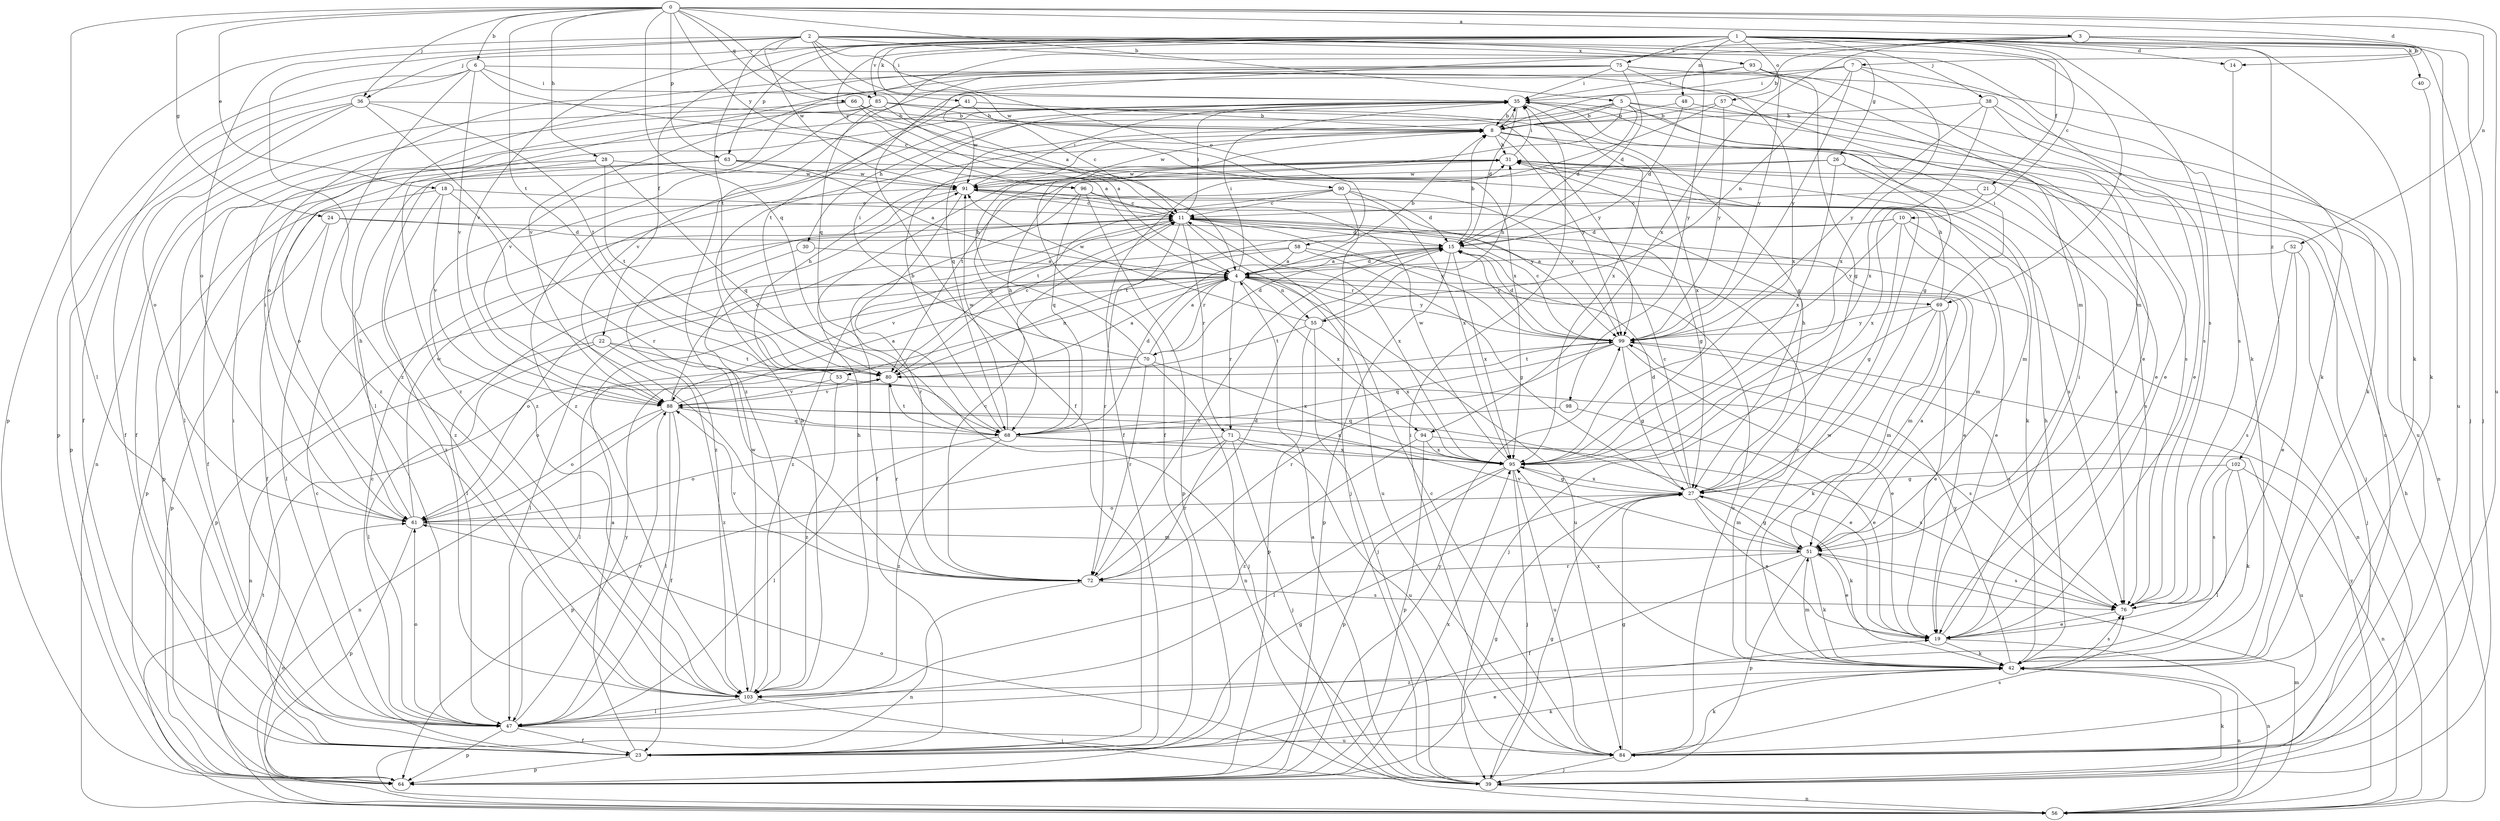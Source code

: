 strict digraph  {
0;
1;
2;
3;
4;
5;
6;
7;
8;
10;
11;
14;
15;
18;
19;
21;
22;
23;
24;
26;
27;
28;
30;
31;
35;
36;
38;
39;
40;
41;
42;
47;
48;
51;
52;
53;
55;
56;
57;
58;
61;
63;
64;
66;
68;
69;
70;
71;
72;
75;
76;
80;
84;
85;
88;
90;
91;
93;
94;
95;
96;
98;
99;
102;
103;
0 -> 3  [label=a];
0 -> 5  [label=b];
0 -> 6  [label=b];
0 -> 14  [label=d];
0 -> 18  [label=e];
0 -> 24  [label=g];
0 -> 28  [label=h];
0 -> 36  [label=j];
0 -> 47  [label=l];
0 -> 52  [label=n];
0 -> 63  [label=p];
0 -> 66  [label=q];
0 -> 68  [label=q];
0 -> 80  [label=t];
0 -> 84  [label=u];
0 -> 85  [label=v];
0 -> 96  [label=y];
1 -> 10  [label=c];
1 -> 14  [label=d];
1 -> 21  [label=f];
1 -> 22  [label=f];
1 -> 36  [label=j];
1 -> 38  [label=j];
1 -> 39  [label=j];
1 -> 40  [label=k];
1 -> 41  [label=k];
1 -> 42  [label=k];
1 -> 48  [label=m];
1 -> 57  [label=o];
1 -> 58  [label=o];
1 -> 63  [label=p];
1 -> 75  [label=s];
1 -> 76  [label=s];
1 -> 85  [label=v];
1 -> 88  [label=v];
1 -> 96  [label=y];
1 -> 102  [label=z];
2 -> 4  [label=a];
2 -> 26  [label=g];
2 -> 35  [label=i];
2 -> 42  [label=k];
2 -> 61  [label=o];
2 -> 64  [label=p];
2 -> 69  [label=r];
2 -> 80  [label=t];
2 -> 90  [label=w];
2 -> 91  [label=w];
2 -> 93  [label=x];
2 -> 98  [label=y];
2 -> 103  [label=z];
3 -> 7  [label=b];
3 -> 8  [label=b];
3 -> 23  [label=f];
3 -> 39  [label=j];
3 -> 68  [label=q];
3 -> 84  [label=u];
3 -> 94  [label=x];
4 -> 8  [label=b];
4 -> 15  [label=d];
4 -> 35  [label=i];
4 -> 47  [label=l];
4 -> 51  [label=m];
4 -> 53  [label=n];
4 -> 55  [label=n];
4 -> 61  [label=o];
4 -> 69  [label=r];
4 -> 70  [label=r];
4 -> 71  [label=r];
4 -> 84  [label=u];
4 -> 94  [label=x];
4 -> 99  [label=y];
5 -> 8  [label=b];
5 -> 15  [label=d];
5 -> 19  [label=e];
5 -> 23  [label=f];
5 -> 27  [label=g];
5 -> 30  [label=h];
5 -> 68  [label=q];
5 -> 84  [label=u];
6 -> 11  [label=c];
6 -> 19  [label=e];
6 -> 23  [label=f];
6 -> 35  [label=i];
6 -> 64  [label=p];
6 -> 88  [label=v];
6 -> 103  [label=z];
7 -> 35  [label=i];
7 -> 55  [label=n];
7 -> 76  [label=s];
7 -> 80  [label=t];
7 -> 95  [label=x];
7 -> 99  [label=y];
8 -> 31  [label=h];
8 -> 35  [label=i];
8 -> 56  [label=n];
8 -> 91  [label=w];
8 -> 95  [label=x];
8 -> 99  [label=y];
10 -> 15  [label=d];
10 -> 19  [label=e];
10 -> 27  [label=g];
10 -> 51  [label=m];
10 -> 80  [label=t];
10 -> 99  [label=y];
11 -> 15  [label=d];
11 -> 35  [label=i];
11 -> 71  [label=r];
11 -> 72  [label=r];
11 -> 84  [label=u];
11 -> 95  [label=x];
11 -> 99  [label=y];
11 -> 103  [label=z];
14 -> 76  [label=s];
15 -> 4  [label=a];
15 -> 8  [label=b];
15 -> 56  [label=n];
15 -> 64  [label=p];
15 -> 72  [label=r];
15 -> 95  [label=x];
15 -> 99  [label=y];
18 -> 11  [label=c];
18 -> 23  [label=f];
18 -> 72  [label=r];
18 -> 88  [label=v];
18 -> 103  [label=z];
19 -> 35  [label=i];
19 -> 42  [label=k];
19 -> 56  [label=n];
21 -> 11  [label=c];
21 -> 76  [label=s];
21 -> 95  [label=x];
22 -> 39  [label=j];
22 -> 47  [label=l];
22 -> 56  [label=n];
22 -> 80  [label=t];
22 -> 103  [label=z];
23 -> 4  [label=a];
23 -> 11  [label=c];
23 -> 19  [label=e];
23 -> 27  [label=g];
23 -> 42  [label=k];
23 -> 64  [label=p];
24 -> 15  [label=d];
24 -> 19  [label=e];
24 -> 47  [label=l];
24 -> 64  [label=p];
26 -> 51  [label=m];
26 -> 76  [label=s];
26 -> 80  [label=t];
26 -> 91  [label=w];
26 -> 95  [label=x];
27 -> 11  [label=c];
27 -> 15  [label=d];
27 -> 19  [label=e];
27 -> 31  [label=h];
27 -> 42  [label=k];
27 -> 51  [label=m];
27 -> 61  [label=o];
27 -> 95  [label=x];
28 -> 23  [label=f];
28 -> 68  [label=q];
28 -> 80  [label=t];
28 -> 91  [label=w];
28 -> 103  [label=z];
30 -> 4  [label=a];
30 -> 47  [label=l];
31 -> 35  [label=i];
31 -> 39  [label=j];
31 -> 42  [label=k];
31 -> 68  [label=q];
31 -> 91  [label=w];
35 -> 8  [label=b];
35 -> 15  [label=d];
35 -> 76  [label=s];
35 -> 95  [label=x];
35 -> 103  [label=z];
36 -> 8  [label=b];
36 -> 23  [label=f];
36 -> 61  [label=o];
36 -> 64  [label=p];
36 -> 72  [label=r];
36 -> 80  [label=t];
38 -> 8  [label=b];
38 -> 19  [label=e];
38 -> 42  [label=k];
38 -> 95  [label=x];
38 -> 99  [label=y];
39 -> 4  [label=a];
39 -> 27  [label=g];
39 -> 42  [label=k];
39 -> 56  [label=n];
39 -> 61  [label=o];
40 -> 42  [label=k];
41 -> 8  [label=b];
41 -> 11  [label=c];
41 -> 88  [label=v];
41 -> 91  [label=w];
42 -> 11  [label=c];
42 -> 31  [label=h];
42 -> 51  [label=m];
42 -> 56  [label=n];
42 -> 76  [label=s];
42 -> 91  [label=w];
42 -> 95  [label=x];
42 -> 99  [label=y];
42 -> 103  [label=z];
47 -> 11  [label=c];
47 -> 23  [label=f];
47 -> 35  [label=i];
47 -> 61  [label=o];
47 -> 64  [label=p];
47 -> 84  [label=u];
47 -> 88  [label=v];
47 -> 99  [label=y];
48 -> 8  [label=b];
48 -> 15  [label=d];
48 -> 84  [label=u];
51 -> 4  [label=a];
51 -> 19  [label=e];
51 -> 23  [label=f];
51 -> 27  [label=g];
51 -> 42  [label=k];
51 -> 64  [label=p];
51 -> 72  [label=r];
51 -> 76  [label=s];
51 -> 88  [label=v];
52 -> 4  [label=a];
52 -> 19  [label=e];
52 -> 39  [label=j];
52 -> 76  [label=s];
53 -> 31  [label=h];
53 -> 76  [label=s];
53 -> 88  [label=v];
53 -> 103  [label=z];
55 -> 31  [label=h];
55 -> 39  [label=j];
55 -> 64  [label=p];
55 -> 80  [label=t];
55 -> 91  [label=w];
55 -> 95  [label=x];
56 -> 31  [label=h];
56 -> 51  [label=m];
56 -> 61  [label=o];
56 -> 80  [label=t];
56 -> 99  [label=y];
57 -> 8  [label=b];
57 -> 19  [label=e];
57 -> 23  [label=f];
57 -> 99  [label=y];
58 -> 4  [label=a];
58 -> 27  [label=g];
58 -> 64  [label=p];
58 -> 84  [label=u];
58 -> 88  [label=v];
61 -> 31  [label=h];
61 -> 35  [label=i];
61 -> 51  [label=m];
61 -> 64  [label=p];
61 -> 91  [label=w];
63 -> 4  [label=a];
63 -> 61  [label=o];
63 -> 64  [label=p];
63 -> 76  [label=s];
63 -> 91  [label=w];
64 -> 27  [label=g];
64 -> 95  [label=x];
64 -> 99  [label=y];
66 -> 4  [label=a];
66 -> 8  [label=b];
66 -> 56  [label=n];
66 -> 88  [label=v];
66 -> 95  [label=x];
68 -> 8  [label=b];
68 -> 15  [label=d];
68 -> 31  [label=h];
68 -> 47  [label=l];
68 -> 80  [label=t];
68 -> 84  [label=u];
68 -> 91  [label=w];
68 -> 95  [label=x];
68 -> 103  [label=z];
69 -> 19  [label=e];
69 -> 31  [label=h];
69 -> 35  [label=i];
69 -> 39  [label=j];
69 -> 42  [label=k];
69 -> 51  [label=m];
69 -> 99  [label=y];
70 -> 4  [label=a];
70 -> 8  [label=b];
70 -> 15  [label=d];
70 -> 35  [label=i];
70 -> 47  [label=l];
70 -> 56  [label=n];
70 -> 61  [label=o];
70 -> 72  [label=r];
70 -> 95  [label=x];
71 -> 39  [label=j];
71 -> 61  [label=o];
71 -> 64  [label=p];
71 -> 72  [label=r];
71 -> 84  [label=u];
71 -> 95  [label=x];
72 -> 11  [label=c];
72 -> 15  [label=d];
72 -> 56  [label=n];
72 -> 76  [label=s];
72 -> 88  [label=v];
75 -> 15  [label=d];
75 -> 35  [label=i];
75 -> 42  [label=k];
75 -> 47  [label=l];
75 -> 51  [label=m];
75 -> 61  [label=o];
75 -> 88  [label=v];
75 -> 95  [label=x];
75 -> 103  [label=z];
76 -> 19  [label=e];
80 -> 4  [label=a];
80 -> 11  [label=c];
80 -> 72  [label=r];
80 -> 88  [label=v];
84 -> 11  [label=c];
84 -> 27  [label=g];
84 -> 35  [label=i];
84 -> 39  [label=j];
84 -> 42  [label=k];
84 -> 76  [label=s];
85 -> 4  [label=a];
85 -> 8  [label=b];
85 -> 23  [label=f];
85 -> 27  [label=g];
85 -> 47  [label=l];
85 -> 99  [label=y];
85 -> 103  [label=z];
88 -> 4  [label=a];
88 -> 11  [label=c];
88 -> 19  [label=e];
88 -> 23  [label=f];
88 -> 47  [label=l];
88 -> 56  [label=n];
88 -> 61  [label=o];
88 -> 68  [label=q];
88 -> 95  [label=x];
90 -> 11  [label=c];
90 -> 15  [label=d];
90 -> 39  [label=j];
90 -> 64  [label=p];
90 -> 80  [label=t];
90 -> 95  [label=x];
90 -> 99  [label=y];
91 -> 11  [label=c];
91 -> 27  [label=g];
91 -> 35  [label=i];
91 -> 72  [label=r];
91 -> 103  [label=z];
93 -> 27  [label=g];
93 -> 35  [label=i];
93 -> 51  [label=m];
93 -> 99  [label=y];
93 -> 103  [label=z];
94 -> 64  [label=p];
94 -> 76  [label=s];
94 -> 95  [label=x];
94 -> 103  [label=z];
95 -> 27  [label=g];
95 -> 39  [label=j];
95 -> 47  [label=l];
95 -> 64  [label=p];
95 -> 84  [label=u];
95 -> 91  [label=w];
96 -> 11  [label=c];
96 -> 23  [label=f];
96 -> 64  [label=p];
96 -> 68  [label=q];
96 -> 99  [label=y];
98 -> 19  [label=e];
98 -> 68  [label=q];
99 -> 11  [label=c];
99 -> 15  [label=d];
99 -> 19  [label=e];
99 -> 27  [label=g];
99 -> 68  [label=q];
99 -> 72  [label=r];
99 -> 76  [label=s];
99 -> 80  [label=t];
102 -> 27  [label=g];
102 -> 42  [label=k];
102 -> 47  [label=l];
102 -> 56  [label=n];
102 -> 76  [label=s];
103 -> 8  [label=b];
103 -> 31  [label=h];
103 -> 39  [label=j];
103 -> 47  [label=l];
103 -> 91  [label=w];
}
